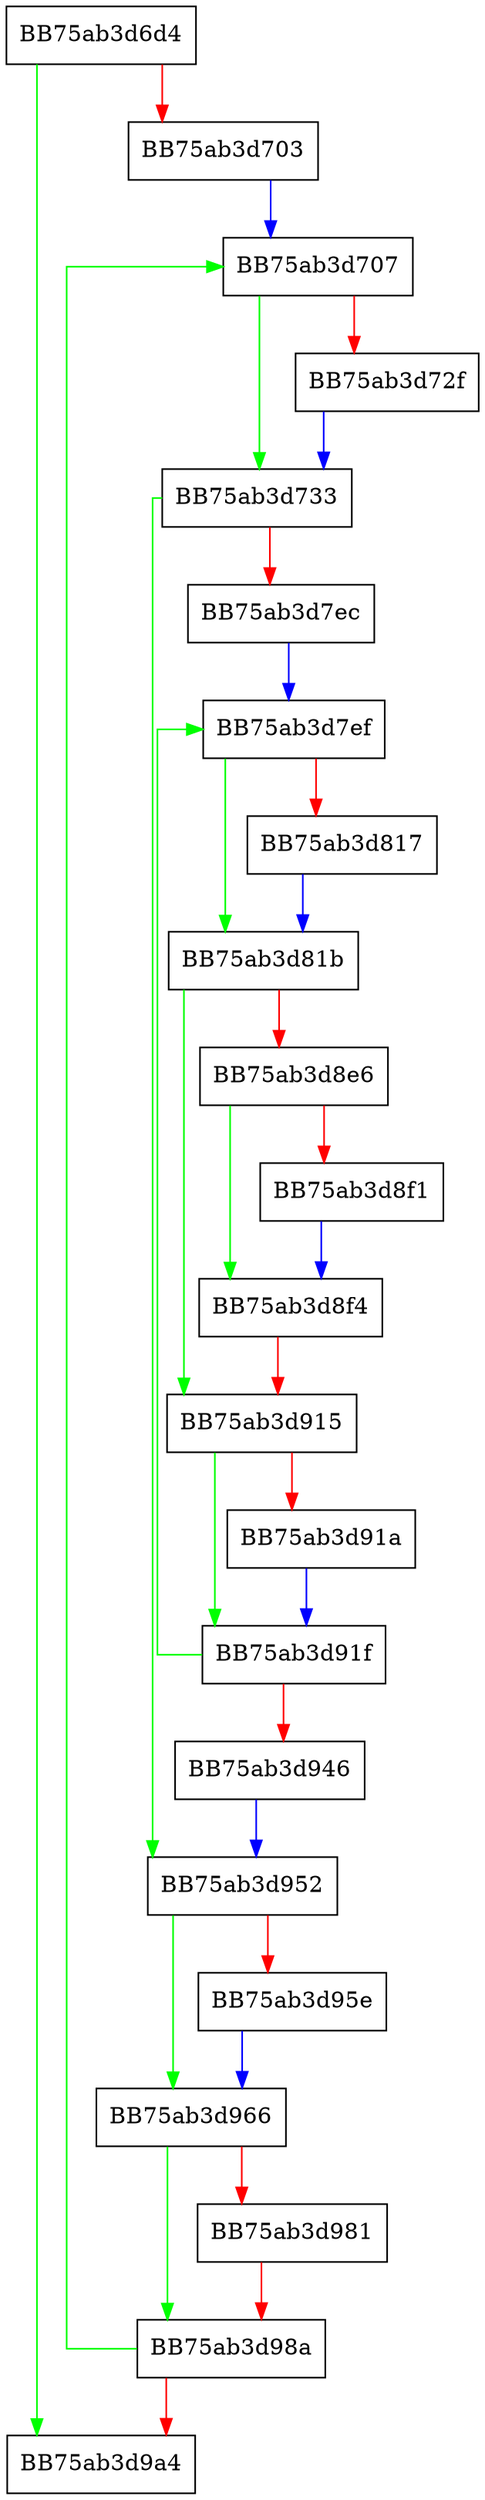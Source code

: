 digraph AddMemoryQuery {
  node [shape="box"];
  graph [splines=ortho];
  BB75ab3d6d4 -> BB75ab3d9a4 [color="green"];
  BB75ab3d6d4 -> BB75ab3d703 [color="red"];
  BB75ab3d703 -> BB75ab3d707 [color="blue"];
  BB75ab3d707 -> BB75ab3d733 [color="green"];
  BB75ab3d707 -> BB75ab3d72f [color="red"];
  BB75ab3d72f -> BB75ab3d733 [color="blue"];
  BB75ab3d733 -> BB75ab3d952 [color="green"];
  BB75ab3d733 -> BB75ab3d7ec [color="red"];
  BB75ab3d7ec -> BB75ab3d7ef [color="blue"];
  BB75ab3d7ef -> BB75ab3d81b [color="green"];
  BB75ab3d7ef -> BB75ab3d817 [color="red"];
  BB75ab3d817 -> BB75ab3d81b [color="blue"];
  BB75ab3d81b -> BB75ab3d915 [color="green"];
  BB75ab3d81b -> BB75ab3d8e6 [color="red"];
  BB75ab3d8e6 -> BB75ab3d8f4 [color="green"];
  BB75ab3d8e6 -> BB75ab3d8f1 [color="red"];
  BB75ab3d8f1 -> BB75ab3d8f4 [color="blue"];
  BB75ab3d8f4 -> BB75ab3d915 [color="red"];
  BB75ab3d915 -> BB75ab3d91f [color="green"];
  BB75ab3d915 -> BB75ab3d91a [color="red"];
  BB75ab3d91a -> BB75ab3d91f [color="blue"];
  BB75ab3d91f -> BB75ab3d7ef [color="green"];
  BB75ab3d91f -> BB75ab3d946 [color="red"];
  BB75ab3d946 -> BB75ab3d952 [color="blue"];
  BB75ab3d952 -> BB75ab3d966 [color="green"];
  BB75ab3d952 -> BB75ab3d95e [color="red"];
  BB75ab3d95e -> BB75ab3d966 [color="blue"];
  BB75ab3d966 -> BB75ab3d98a [color="green"];
  BB75ab3d966 -> BB75ab3d981 [color="red"];
  BB75ab3d981 -> BB75ab3d98a [color="red"];
  BB75ab3d98a -> BB75ab3d707 [color="green"];
  BB75ab3d98a -> BB75ab3d9a4 [color="red"];
}